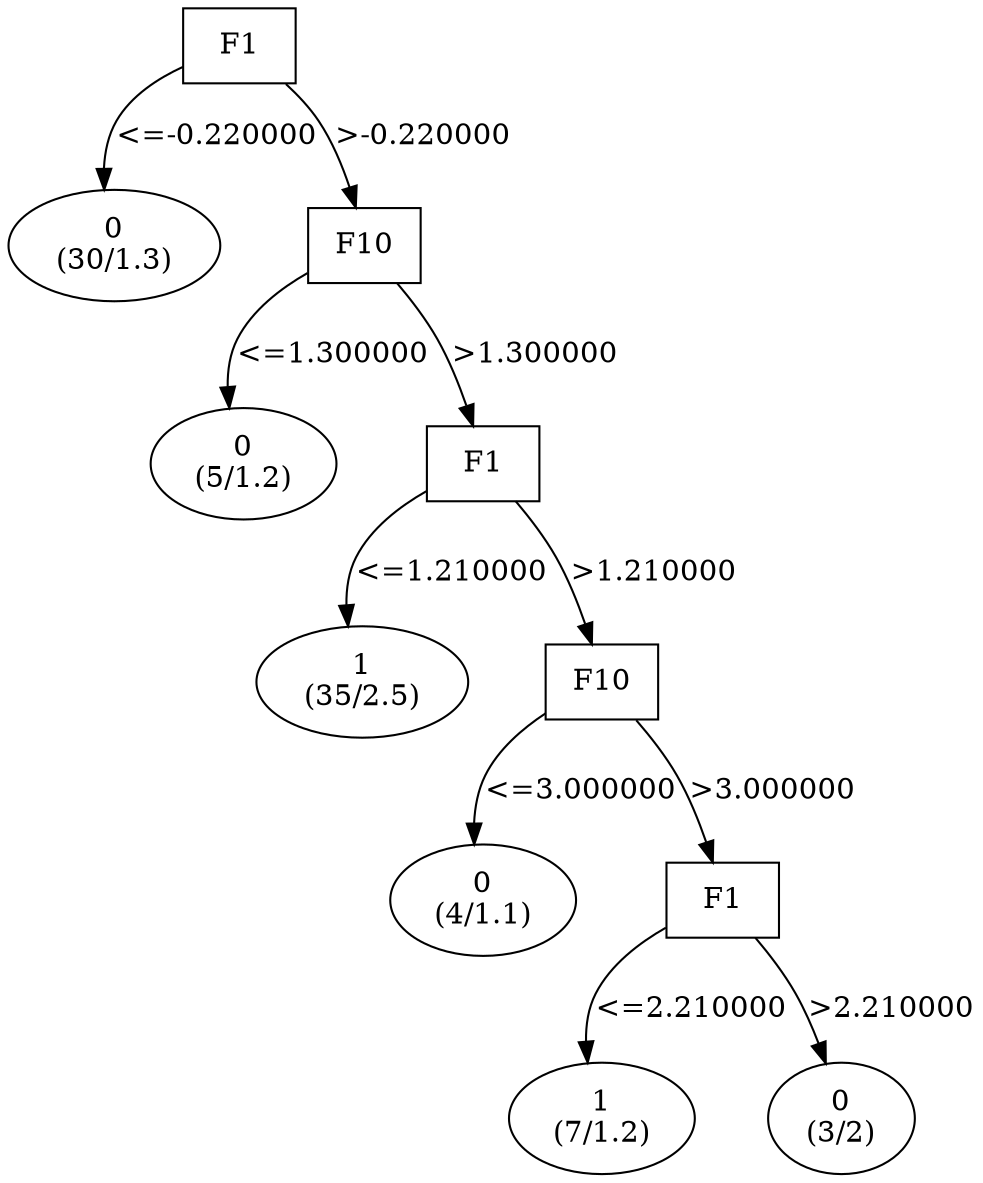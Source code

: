 digraph YaDT {
n0 [ shape=box, label="F1\n"]
n0 -> n1 [label="<=-0.220000"]
n1 [ shape=ellipse, label="0\n(30/1.3)"]
n0 -> n2 [label=">-0.220000"]
n2 [ shape=box, label="F10\n"]
n2 -> n3 [label="<=1.300000"]
n3 [ shape=ellipse, label="0\n(5/1.2)"]
n2 -> n4 [label=">1.300000"]
n4 [ shape=box, label="F1\n"]
n4 -> n5 [label="<=1.210000"]
n5 [ shape=ellipse, label="1\n(35/2.5)"]
n4 -> n6 [label=">1.210000"]
n6 [ shape=box, label="F10\n"]
n6 -> n7 [label="<=3.000000"]
n7 [ shape=ellipse, label="0\n(4/1.1)"]
n6 -> n8 [label=">3.000000"]
n8 [ shape=box, label="F1\n"]
n8 -> n9 [label="<=2.210000"]
n9 [ shape=ellipse, label="1\n(7/1.2)"]
n8 -> n10 [label=">2.210000"]
n10 [ shape=ellipse, label="0\n(3/2)"]
}
